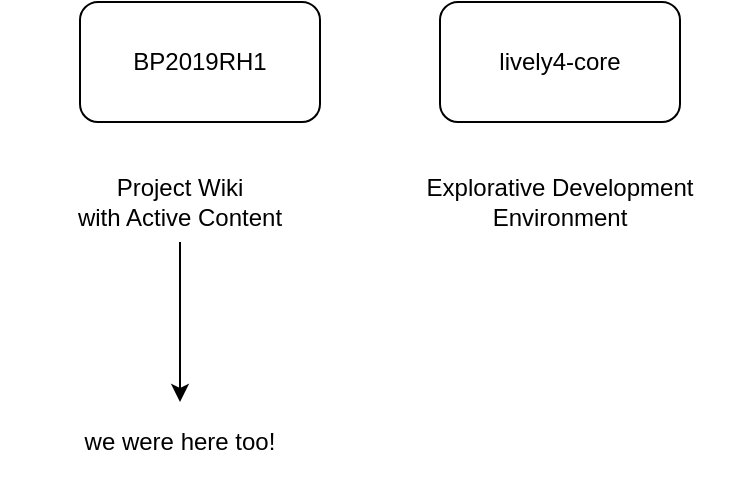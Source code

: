 <mxfile version="12.0.1" type="github" pages="1"><diagram name="Page-1" id="97a40813-6b03-0c74-37c1-0168de264b11"><mxGraphModel dx="686" dy="596" grid="1" gridSize="10" guides="1" tooltips="1" connect="1" arrows="1" fold="1" page="1" pageScale="1" pageWidth="583" pageHeight="413" background="#ffffff" math="0" shadow="0"><root><mxCell id="0"/><mxCell id="1" parent="0"/><mxCell id="YAF5-hzBmF9bZD5qpWzj-1" value="lively4-core" style="rounded=1;whiteSpace=wrap;html=1;" parent="1" vertex="1"><mxGeometry x="340" y="130" width="120" height="60" as="geometry"/></mxCell><mxCell id="YAF5-hzBmF9bZD5qpWzj-2" value="BP2019RH1" style="rounded=1;whiteSpace=wrap;html=1;" parent="1" vertex="1"><mxGeometry x="160" y="130" width="120" height="60" as="geometry"/></mxCell><mxCell id="YAF5-hzBmF9bZD5qpWzj-3" value="Explorative Development Environment" style="text;html=1;strokeColor=none;fillColor=none;align=center;verticalAlign=middle;whiteSpace=wrap;rounded=0;" parent="1" vertex="1"><mxGeometry x="310" y="210" width="180" height="40" as="geometry"/></mxCell><mxCell id="FkCzSoRlktNP8k2Zj3CI-2" value="" style="edgeStyle=orthogonalEdgeStyle;rounded=0;orthogonalLoop=1;jettySize=auto;html=1;" edge="1" parent="1" source="YAF5-hzBmF9bZD5qpWzj-4" target="FkCzSoRlktNP8k2Zj3CI-1"><mxGeometry relative="1" as="geometry"/></mxCell><mxCell id="YAF5-hzBmF9bZD5qpWzj-4" value="Project Wiki&lt;br&gt;with Active Content" style="text;html=1;strokeColor=none;fillColor=none;align=center;verticalAlign=middle;whiteSpace=wrap;rounded=0;" parent="1" vertex="1"><mxGeometry x="120" y="210" width="180" height="40" as="geometry"/></mxCell><mxCell id="FkCzSoRlktNP8k2Zj3CI-1" value="we were here too!" style="text;html=1;strokeColor=none;fillColor=none;align=center;verticalAlign=middle;whiteSpace=wrap;rounded=0;" vertex="1" parent="1"><mxGeometry x="120" y="330" width="180" height="40" as="geometry"/></mxCell></root></mxGraphModel></diagram></mxfile>